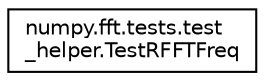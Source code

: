 digraph "Graphical Class Hierarchy"
{
 // LATEX_PDF_SIZE
  edge [fontname="Helvetica",fontsize="10",labelfontname="Helvetica",labelfontsize="10"];
  node [fontname="Helvetica",fontsize="10",shape=record];
  rankdir="LR";
  Node0 [label="numpy.fft.tests.test\l_helper.TestRFFTFreq",height=0.2,width=0.4,color="black", fillcolor="white", style="filled",URL="$classnumpy_1_1fft_1_1tests_1_1test__helper_1_1TestRFFTFreq.html",tooltip=" "];
}
